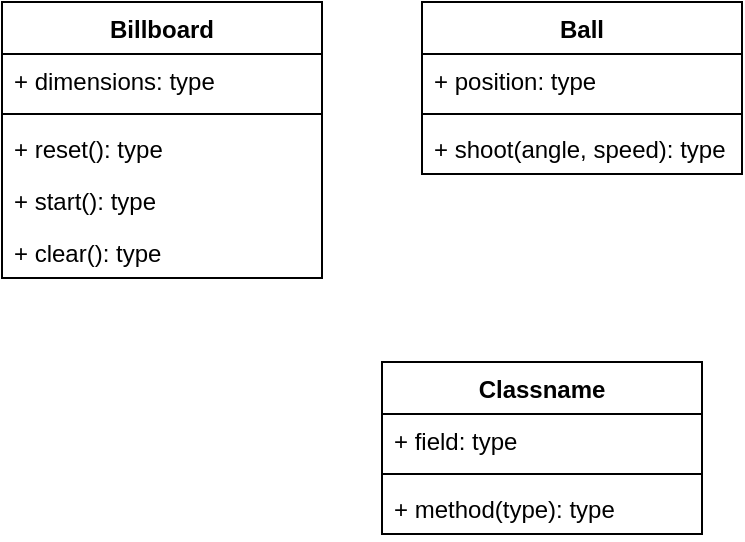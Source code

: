 <mxfile version="12.3.6" type="github" pages="1"><diagram id="BiT6Qse2HPPV9dIVEgkt" name="Page-1"><mxGraphModel dx="1024" dy="517" grid="1" gridSize="10" guides="1" tooltips="1" connect="1" arrows="1" fold="1" page="1" pageScale="1" pageWidth="850" pageHeight="1100" math="0" shadow="0"><root><mxCell id="0"/><mxCell id="1" parent="0"/><mxCell id="eTl-JKkWDBYy7YKq2uqo-9" value="Billboard" style="swimlane;fontStyle=1;align=center;verticalAlign=top;childLayout=stackLayout;horizontal=1;startSize=26;horizontalStack=0;resizeParent=1;resizeParentMax=0;resizeLast=0;collapsible=1;marginBottom=0;" parent="1" vertex="1"><mxGeometry x="110" y="130" width="160" height="138" as="geometry"/></mxCell><mxCell id="eTl-JKkWDBYy7YKq2uqo-10" value="+ dimensions: type" style="text;strokeColor=none;fillColor=none;align=left;verticalAlign=top;spacingLeft=4;spacingRight=4;overflow=hidden;rotatable=0;points=[[0,0.5],[1,0.5]];portConstraint=eastwest;" parent="eTl-JKkWDBYy7YKq2uqo-9" vertex="1"><mxGeometry y="26" width="160" height="26" as="geometry"/></mxCell><mxCell id="eTl-JKkWDBYy7YKq2uqo-11" value="" style="line;strokeWidth=1;fillColor=none;align=left;verticalAlign=middle;spacingTop=-1;spacingLeft=3;spacingRight=3;rotatable=0;labelPosition=right;points=[];portConstraint=eastwest;" parent="eTl-JKkWDBYy7YKq2uqo-9" vertex="1"><mxGeometry y="52" width="160" height="8" as="geometry"/></mxCell><mxCell id="eTl-JKkWDBYy7YKq2uqo-12" value="+ reset(): type" style="text;strokeColor=none;fillColor=none;align=left;verticalAlign=top;spacingLeft=4;spacingRight=4;overflow=hidden;rotatable=0;points=[[0,0.5],[1,0.5]];portConstraint=eastwest;" parent="eTl-JKkWDBYy7YKq2uqo-9" vertex="1"><mxGeometry y="60" width="160" height="26" as="geometry"/></mxCell><mxCell id="eTl-JKkWDBYy7YKq2uqo-25" value="+ start(): type" style="text;strokeColor=none;fillColor=none;align=left;verticalAlign=top;spacingLeft=4;spacingRight=4;overflow=hidden;rotatable=0;points=[[0,0.5],[1,0.5]];portConstraint=eastwest;" parent="eTl-JKkWDBYy7YKq2uqo-9" vertex="1"><mxGeometry y="86" width="160" height="26" as="geometry"/></mxCell><mxCell id="eTl-JKkWDBYy7YKq2uqo-26" value="+ clear(): type" style="text;strokeColor=none;fillColor=none;align=left;verticalAlign=top;spacingLeft=4;spacingRight=4;overflow=hidden;rotatable=0;points=[[0,0.5],[1,0.5]];portConstraint=eastwest;" parent="eTl-JKkWDBYy7YKq2uqo-9" vertex="1"><mxGeometry y="112" width="160" height="26" as="geometry"/></mxCell><mxCell id="eTl-JKkWDBYy7YKq2uqo-13" value="Ball" style="swimlane;fontStyle=1;align=center;verticalAlign=top;childLayout=stackLayout;horizontal=1;startSize=26;horizontalStack=0;resizeParent=1;resizeParentMax=0;resizeLast=0;collapsible=1;marginBottom=0;" parent="1" vertex="1"><mxGeometry x="320" y="130" width="160" height="86" as="geometry"/></mxCell><mxCell id="eTl-JKkWDBYy7YKq2uqo-14" value="+ position: type" style="text;strokeColor=none;fillColor=none;align=left;verticalAlign=top;spacingLeft=4;spacingRight=4;overflow=hidden;rotatable=0;points=[[0,0.5],[1,0.5]];portConstraint=eastwest;" parent="eTl-JKkWDBYy7YKq2uqo-13" vertex="1"><mxGeometry y="26" width="160" height="26" as="geometry"/></mxCell><mxCell id="eTl-JKkWDBYy7YKq2uqo-15" value="" style="line;strokeWidth=1;fillColor=none;align=left;verticalAlign=middle;spacingTop=-1;spacingLeft=3;spacingRight=3;rotatable=0;labelPosition=right;points=[];portConstraint=eastwest;" parent="eTl-JKkWDBYy7YKq2uqo-13" vertex="1"><mxGeometry y="52" width="160" height="8" as="geometry"/></mxCell><mxCell id="eTl-JKkWDBYy7YKq2uqo-16" value="+ shoot(angle, speed): type" style="text;strokeColor=none;fillColor=none;align=left;verticalAlign=top;spacingLeft=4;spacingRight=4;overflow=hidden;rotatable=0;points=[[0,0.5],[1,0.5]];portConstraint=eastwest;" parent="eTl-JKkWDBYy7YKq2uqo-13" vertex="1"><mxGeometry y="60" width="160" height="26" as="geometry"/></mxCell><mxCell id="eTl-JKkWDBYy7YKq2uqo-21" value="Classname" style="swimlane;fontStyle=1;align=center;verticalAlign=top;childLayout=stackLayout;horizontal=1;startSize=26;horizontalStack=0;resizeParent=1;resizeParentMax=0;resizeLast=0;collapsible=1;marginBottom=0;" parent="1" vertex="1"><mxGeometry x="300" y="310" width="160" height="86" as="geometry"/></mxCell><mxCell id="eTl-JKkWDBYy7YKq2uqo-22" value="+ field: type" style="text;strokeColor=none;fillColor=none;align=left;verticalAlign=top;spacingLeft=4;spacingRight=4;overflow=hidden;rotatable=0;points=[[0,0.5],[1,0.5]];portConstraint=eastwest;" parent="eTl-JKkWDBYy7YKq2uqo-21" vertex="1"><mxGeometry y="26" width="160" height="26" as="geometry"/></mxCell><mxCell id="eTl-JKkWDBYy7YKq2uqo-23" value="" style="line;strokeWidth=1;fillColor=none;align=left;verticalAlign=middle;spacingTop=-1;spacingLeft=3;spacingRight=3;rotatable=0;labelPosition=right;points=[];portConstraint=eastwest;" parent="eTl-JKkWDBYy7YKq2uqo-21" vertex="1"><mxGeometry y="52" width="160" height="8" as="geometry"/></mxCell><mxCell id="eTl-JKkWDBYy7YKq2uqo-24" value="+ method(type): type" style="text;strokeColor=none;fillColor=none;align=left;verticalAlign=top;spacingLeft=4;spacingRight=4;overflow=hidden;rotatable=0;points=[[0,0.5],[1,0.5]];portConstraint=eastwest;" parent="eTl-JKkWDBYy7YKq2uqo-21" vertex="1"><mxGeometry y="60" width="160" height="26" as="geometry"/></mxCell></root></mxGraphModel></diagram></mxfile>